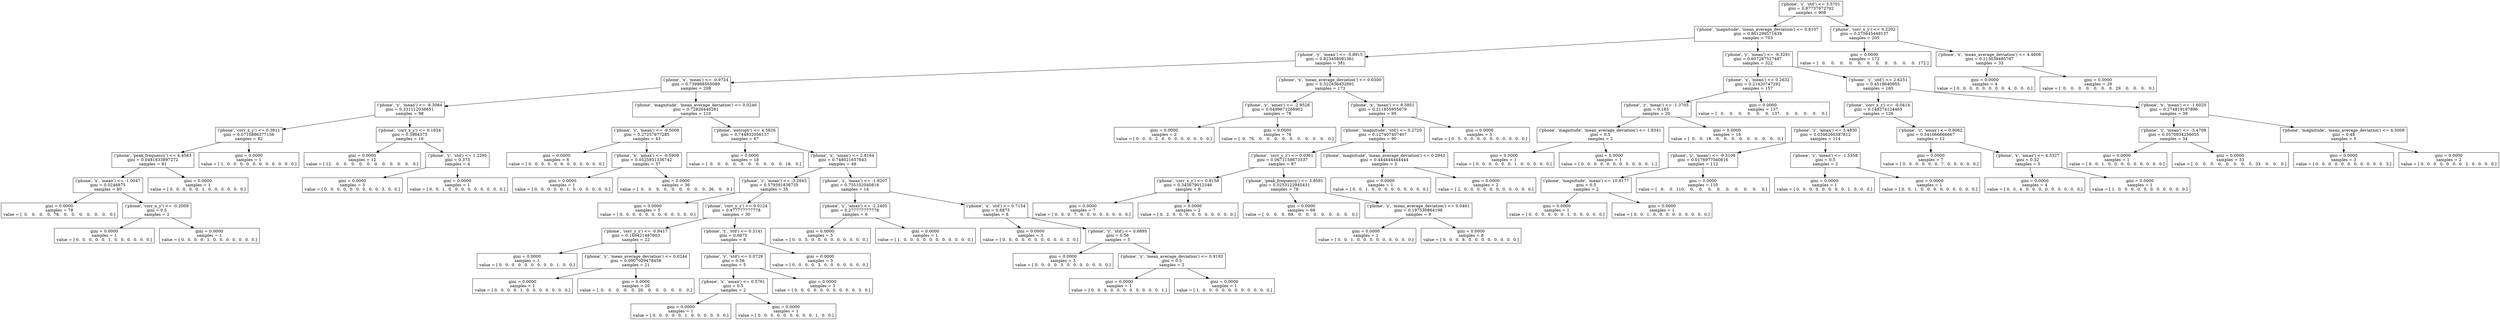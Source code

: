 digraph Tree {
0 [label="('phone', 'z', 'std') <= 3.5701\ngini = 0.87737972792\nsamples = 908", shape="box"] ;
1 [label="('phone', 'magnitude', 'mean_average_deviation') <= 0.8107\ngini = 0.861299571639\nsamples = 703", shape="box"] ;
0 -> 1 ;
2 [label="('phone', 'y', 'mean') <= -5.8915\ngini = 0.823458091361\nsamples = 381", shape="box"] ;
1 -> 2 ;
3 [label="('phone', 'x', 'mean') <= -0.9724\ngini = 0.739968565089\nsamples = 208", shape="box"] ;
2 -> 3 ;
4 [label="('phone', 'y', 'mean') <= -8.3084\ngini = 0.331112036651\nsamples = 98", shape="box"] ;
3 -> 4 ;
5 [label="('phone', 'corr_x_y') <= 0.3811\ngini = 0.0710886377156\nsamples = 82", shape="box"] ;
4 -> 5 ;
6 [label="('phone', 'peak_frequency') <= 4.4583\ngini = 0.0481633897272\nsamples = 81", shape="box"] ;
5 -> 6 ;
7 [label="('phone', 'x', 'mean') <= -1.0047\ngini = 0.0246875\nsamples = 80", shape="box"] ;
6 -> 7 ;
8 [label="gini = 0.0000\nsamples = 78\nvalue = [  0.   0.   0.   0.  78.   0.   0.   0.   0.   0.   0.   0.]", shape="box"] ;
7 -> 8 ;
9 [label="('phone', 'corr_x_y') <= -0.2009\ngini = 0.5\nsamples = 2", shape="box"] ;
7 -> 9 ;
10 [label="gini = 0.0000\nsamples = 1\nvalue = [ 0.  0.  0.  0.  0.  1.  0.  0.  0.  0.  0.  0.]", shape="box"] ;
9 -> 10 ;
11 [label="gini = 0.0000\nsamples = 1\nvalue = [ 0.  0.  0.  0.  1.  0.  0.  0.  0.  0.  0.  0.]", shape="box"] ;
9 -> 11 ;
12 [label="gini = 0.0000\nsamples = 1\nvalue = [ 0.  0.  0.  0.  0.  1.  0.  0.  0.  0.  0.  0.]", shape="box"] ;
6 -> 12 ;
13 [label="gini = 0.0000\nsamples = 1\nvalue = [ 1.  0.  0.  0.  0.  0.  0.  0.  0.  0.  0.  0.]", shape="box"] ;
5 -> 13 ;
14 [label="('phone', 'corr_x_y') <= 0.1834\ngini = 0.3984375\nsamples = 16", shape="box"] ;
4 -> 14 ;
15 [label="gini = 0.0000\nsamples = 12\nvalue = [ 12.   0.   0.   0.   0.   0.   0.   0.   0.   0.   0.   0.]", shape="box"] ;
14 -> 15 ;
16 [label="('phone', 'y', 'std') <= 1.2295\ngini = 0.375\nsamples = 4", shape="box"] ;
14 -> 16 ;
17 [label="gini = 0.0000\nsamples = 3\nvalue = [ 0.  0.  0.  0.  0.  0.  0.  0.  0.  3.  0.  0.]", shape="box"] ;
16 -> 17 ;
18 [label="gini = 0.0000\nsamples = 1\nvalue = [ 0.  0.  1.  0.  0.  0.  0.  0.  0.  0.  0.  0.]", shape="box"] ;
16 -> 18 ;
19 [label="('phone', 'magnitude', 'mean_average_deviation') <= 0.0246\ngini = 0.72826446281\nsamples = 110", shape="box"] ;
3 -> 19 ;
20 [label="('phone', 'y', 'mean') <= -9.5006\ngini = 0.27257977285\nsamples = 43", shape="box"] ;
19 -> 20 ;
21 [label="gini = 0.0000\nsamples = 6\nvalue = [ 0.  0.  0.  0.  0.  6.  0.  0.  0.  0.  0.  0.]", shape="box"] ;
20 -> 21 ;
22 [label="('phone', 'x', 'amax') <= -0.5909\ngini = 0.0525931336742\nsamples = 37", shape="box"] ;
20 -> 22 ;
23 [label="gini = 0.0000\nsamples = 1\nvalue = [ 0.  0.  0.  0.  0.  1.  0.  0.  0.  0.  0.  0.]", shape="box"] ;
22 -> 23 ;
24 [label="gini = 0.0000\nsamples = 36\nvalue = [  0.   0.   0.   0.   0.   0.   0.   0.   0.  36.   0.   0.]", shape="box"] ;
22 -> 24 ;
25 [label="('phone', 'entropy') <= 4.5826\ngini = 0.744932056137\nsamples = 67", shape="box"] ;
19 -> 25 ;
26 [label="gini = 0.0000\nsamples = 18\nvalue = [  0.   0.   0.   0.   0.   0.   0.   0.   0.   0.  18.   0.]", shape="box"] ;
25 -> 26 ;
27 [label="('phone', 'x', 'amax') <= 2.8164\ngini = 0.748021657643\nsamples = 49", shape="box"] ;
25 -> 27 ;
28 [label="('phone', 'z', 'mean') <= -3.2843\ngini = 0.579591836735\nsamples = 35", shape="box"] ;
27 -> 28 ;
29 [label="gini = 0.0000\nsamples = 5\nvalue = [ 0.  0.  0.  0.  0.  0.  0.  0.  0.  5.  0.  0.]", shape="box"] ;
28 -> 29 ;
30 [label="('phone', 'corr_y_z') <= 0.0124\ngini = 0.477777777778\nsamples = 30", shape="box"] ;
28 -> 30 ;
31 [label="('phone', 'corr_y_z') <= -0.8417\ngini = 0.169421487603\nsamples = 22", shape="box"] ;
30 -> 31 ;
32 [label="gini = 0.0000\nsamples = 1\nvalue = [ 0.  0.  0.  0.  0.  0.  0.  0.  0.  1.  0.  0.]", shape="box"] ;
31 -> 32 ;
33 [label="('phone', 'y', 'mean_average_deviation') <= 0.0244\ngini = 0.0907029478458\nsamples = 21", shape="box"] ;
31 -> 33 ;
34 [label="gini = 0.0000\nsamples = 1\nvalue = [ 0.  0.  0.  0.  1.  0.  0.  0.  0.  0.  0.  0.]", shape="box"] ;
33 -> 34 ;
35 [label="gini = 0.0000\nsamples = 20\nvalue = [  0.   0.   0.   0.   0.  20.   0.   0.   0.   0.   0.   0.]", shape="box"] ;
33 -> 35 ;
36 [label="('phone', 'z', 'std') <= 0.3141\ngini = 0.6875\nsamples = 8", shape="box"] ;
30 -> 36 ;
37 [label="('phone', 'y', 'std') <= 0.0729\ngini = 0.56\nsamples = 5", shape="box"] ;
36 -> 37 ;
38 [label="('phone', 'x', 'amax') <= 0.5761\ngini = 0.5\nsamples = 2", shape="box"] ;
37 -> 38 ;
39 [label="gini = 0.0000\nsamples = 1\nvalue = [ 0.  0.  0.  0.  0.  1.  0.  0.  0.  0.  0.  0.]", shape="box"] ;
38 -> 39 ;
40 [label="gini = 0.0000\nsamples = 1\nvalue = [ 0.  0.  0.  0.  0.  0.  0.  0.  0.  1.  0.  0.]", shape="box"] ;
38 -> 40 ;
41 [label="gini = 0.0000\nsamples = 3\nvalue = [ 0.  0.  0.  0.  0.  0.  0.  0.  0.  0.  3.  0.]", shape="box"] ;
37 -> 41 ;
42 [label="gini = 0.0000\nsamples = 3\nvalue = [ 0.  0.  0.  0.  3.  0.  0.  0.  0.  0.  0.  0.]", shape="box"] ;
36 -> 42 ;
43 [label="('phone', 'z', 'mean') <= -1.8207\ngini = 0.755102040816\nsamples = 14", shape="box"] ;
27 -> 43 ;
44 [label="('phone', 'y', 'amax') <= -2.2405\ngini = 0.277777777778\nsamples = 6", shape="box"] ;
43 -> 44 ;
45 [label="gini = 0.0000\nsamples = 5\nvalue = [ 0.  0.  5.  0.  0.  0.  0.  0.  0.  0.  0.  0.]", shape="box"] ;
44 -> 45 ;
46 [label="gini = 0.0000\nsamples = 1\nvalue = [ 1.  0.  0.  0.  0.  0.  0.  0.  0.  0.  0.  0.]", shape="box"] ;
44 -> 46 ;
47 [label="('phone', 'x', 'std') <= 0.7154\ngini = 0.6875\nsamples = 8", shape="box"] ;
43 -> 47 ;
48 [label="gini = 0.0000\nsamples = 3\nvalue = [ 0.  0.  0.  0.  0.  0.  0.  0.  0.  0.  3.  0.]", shape="box"] ;
47 -> 48 ;
49 [label="('phone', 'y', 'std') <= 0.6895\ngini = 0.56\nsamples = 5", shape="box"] ;
47 -> 49 ;
50 [label="gini = 0.0000\nsamples = 3\nvalue = [ 0.  0.  0.  0.  3.  0.  0.  0.  0.  0.  0.  0.]", shape="box"] ;
49 -> 50 ;
51 [label="('phone', 'y', 'mean_average_deviation') <= 0.9193\ngini = 0.5\nsamples = 2", shape="box"] ;
49 -> 51 ;
52 [label="gini = 0.0000\nsamples = 1\nvalue = [ 0.  0.  0.  0.  0.  0.  0.  0.  0.  0.  0.  1.]", shape="box"] ;
51 -> 52 ;
53 [label="gini = 0.0000\nsamples = 1\nvalue = [ 1.  0.  0.  0.  0.  0.  0.  0.  0.  0.  0.  0.]", shape="box"] ;
51 -> 53 ;
54 [label="('phone', 'x', 'mean_average_deviation') <= 0.0300\ngini = 0.522436432891\nsamples = 173", shape="box"] ;
2 -> 54 ;
55 [label="('phone', 'y', 'amax') <= -2.9526\ngini = 0.0499671268902\nsamples = 78", shape="box"] ;
54 -> 55 ;
56 [label="gini = 0.0000\nsamples = 2\nvalue = [ 0.  0.  0.  2.  0.  0.  0.  0.  0.  0.  0.  0.]", shape="box"] ;
55 -> 56 ;
57 [label="gini = 0.0000\nsamples = 76\nvalue = [  0.  76.   0.   0.   0.   0.   0.   0.   0.   0.   0.   0.]", shape="box"] ;
55 -> 57 ;
58 [label="('phone', 'x', 'mean') <= 8.5851\ngini = 0.211855955679\nsamples = 95", shape="box"] ;
54 -> 58 ;
59 [label="('phone', 'magnitude', 'std') <= 0.2720\ngini = 0.127407407407\nsamples = 90", shape="box"] ;
58 -> 59 ;
60 [label="('phone', 'corr_y_z') <= 0.0361\ngini = 0.0671158673537\nsamples = 87", shape="box"] ;
59 -> 60 ;
61 [label="('phone', 'corr_x_z') <= 0.8158\ngini = 0.345679012346\nsamples = 9", shape="box"] ;
60 -> 61 ;
62 [label="gini = 0.0000\nsamples = 7\nvalue = [ 0.  0.  0.  7.  0.  0.  0.  0.  0.  0.  0.  0.]", shape="box"] ;
61 -> 62 ;
63 [label="gini = 0.0000\nsamples = 2\nvalue = [ 0.  2.  0.  0.  0.  0.  0.  0.  0.  0.  0.  0.]", shape="box"] ;
61 -> 63 ;
64 [label="('phone', 'peak_frequency') <= 3.8591\ngini = 0.0253122945431\nsamples = 78", shape="box"] ;
60 -> 64 ;
65 [label="gini = 0.0000\nsamples = 69\nvalue = [  0.   0.   0.  69.   0.   0.   0.   0.   0.   0.   0.   0.]", shape="box"] ;
64 -> 65 ;
66 [label="('phone', 'y', 'mean_average_deviation') <= 0.0461\ngini = 0.197530864198\nsamples = 9", shape="box"] ;
64 -> 66 ;
67 [label="gini = 0.0000\nsamples = 1\nvalue = [ 0.  0.  1.  0.  0.  0.  0.  0.  0.  0.  0.  0.]", shape="box"] ;
66 -> 67 ;
68 [label="gini = 0.0000\nsamples = 8\nvalue = [ 0.  0.  0.  8.  0.  0.  0.  0.  0.  0.  0.  0.]", shape="box"] ;
66 -> 68 ;
69 [label="('phone', 'magnitude', 'mean_average_deviation') <= 0.2943\ngini = 0.444444444444\nsamples = 3", shape="box"] ;
59 -> 69 ;
70 [label="gini = 0.0000\nsamples = 1\nvalue = [ 0.  0.  1.  0.  0.  0.  0.  0.  0.  0.  0.  0.]", shape="box"] ;
69 -> 70 ;
71 [label="gini = 0.0000\nsamples = 2\nvalue = [ 2.  0.  0.  0.  0.  0.  0.  0.  0.  0.  0.  0.]", shape="box"] ;
69 -> 71 ;
72 [label="gini = 0.0000\nsamples = 5\nvalue = [ 0.  5.  0.  0.  0.  0.  0.  0.  0.  0.  0.  0.]", shape="box"] ;
58 -> 72 ;
73 [label="('phone', 'y', 'mean') <= -9.3291\ngini = 0.607287527487\nsamples = 322", shape="box"] ;
1 -> 73 ;
74 [label="('phone', 'x', 'mean') <= 0.2632\ngini = 0.21420747292\nsamples = 157", shape="box"] ;
73 -> 74 ;
75 [label="('phone', 'z', 'mean') <= -1.3705\ngini = 0.185\nsamples = 20", shape="box"] ;
74 -> 75 ;
76 [label="('phone', 'magnitude', 'mean_average_deviation') <= 1.8341\ngini = 0.5\nsamples = 2", shape="box"] ;
75 -> 76 ;
77 [label="gini = 0.0000\nsamples = 1\nvalue = [ 0.  0.  0.  0.  0.  0.  1.  0.  0.  0.  0.  0.]", shape="box"] ;
76 -> 77 ;
78 [label="gini = 0.0000\nsamples = 1\nvalue = [ 0.  0.  0.  0.  0.  0.  0.  0.  0.  0.  0.  1.]", shape="box"] ;
76 -> 78 ;
79 [label="gini = 0.0000\nsamples = 18\nvalue = [  0.   0.  18.   0.   0.   0.   0.   0.   0.   0.   0.   0.]", shape="box"] ;
75 -> 79 ;
80 [label="gini = 0.0000\nsamples = 137\nvalue = [   0.    0.    0.    0.    0.    0.  137.    0.    0.    0.    0.    0.]", shape="box"] ;
74 -> 80 ;
81 [label="('phone', 'z', 'std') <= 2.6251\ngini = 0.4518640955\nsamples = 165", shape="box"] ;
73 -> 81 ;
82 [label="('phone', 'corr_x_z') <= -0.0414\ngini = 0.148274124465\nsamples = 126", shape="box"] ;
81 -> 82 ;
83 [label="('phone', 'z', 'amax') <= 3.4830\ngini = 0.0346260387812\nsamples = 114", shape="box"] ;
82 -> 83 ;
84 [label="('phone', 'y', 'mean') <= -9.3106\ngini = 0.0176977040816\nsamples = 112", shape="box"] ;
83 -> 84 ;
85 [label="('phone', 'magnitude', 'mean') <= 10.6177\ngini = 0.5\nsamples = 2", shape="box"] ;
84 -> 85 ;
86 [label="gini = 0.0000\nsamples = 1\nvalue = [ 0.  0.  0.  0.  0.  0.  1.  0.  0.  0.  0.  0.]", shape="box"] ;
85 -> 86 ;
87 [label="gini = 0.0000\nsamples = 1\nvalue = [ 0.  0.  1.  0.  0.  0.  0.  0.  0.  0.  0.  0.]", shape="box"] ;
85 -> 87 ;
88 [label="gini = 0.0000\nsamples = 110\nvalue = [   0.    0.  110.    0.    0.    0.    0.    0.    0.    0.    0.    0.]", shape="box"] ;
84 -> 88 ;
89 [label="('phone', 'z', 'mean') <= -1.5358\ngini = 0.5\nsamples = 2", shape="box"] ;
83 -> 89 ;
90 [label="gini = 0.0000\nsamples = 1\nvalue = [ 0.  0.  0.  0.  0.  0.  0.  0.  1.  0.  0.  0.]", shape="box"] ;
89 -> 90 ;
91 [label="gini = 0.0000\nsamples = 1\nvalue = [ 0.  0.  1.  0.  0.  0.  0.  0.  0.  0.  0.  0.]", shape="box"] ;
89 -> 91 ;
92 [label="('phone', 'z', 'amax') <= 0.8062\ngini = 0.541666666667\nsamples = 12", shape="box"] ;
82 -> 92 ;
93 [label="gini = 0.0000\nsamples = 7\nvalue = [ 0.  0.  0.  0.  0.  0.  7.  0.  0.  0.  0.  0.]", shape="box"] ;
92 -> 93 ;
94 [label="('phone', 'x', 'amax') <= 4.3327\ngini = 0.32\nsamples = 5", shape="box"] ;
92 -> 94 ;
95 [label="gini = 0.0000\nsamples = 4\nvalue = [ 0.  0.  4.  0.  0.  0.  0.  0.  0.  0.  0.  0.]", shape="box"] ;
94 -> 95 ;
96 [label="gini = 0.0000\nsamples = 1\nvalue = [ 1.  0.  0.  0.  0.  0.  0.  0.  0.  0.  0.  0.]", shape="box"] ;
94 -> 96 ;
97 [label="('phone', 'x', 'mean') <= -1.6020\ngini = 0.274819197896\nsamples = 39", shape="box"] ;
81 -> 97 ;
98 [label="('phone', 'z', 'mean') <= -3.4708\ngini = 0.0570934256055\nsamples = 34", shape="box"] ;
97 -> 98 ;
99 [label="gini = 0.0000\nsamples = 1\nvalue = [ 0.  0.  1.  0.  0.  0.  0.  0.  0.  0.  0.  0.]", shape="box"] ;
98 -> 99 ;
100 [label="gini = 0.0000\nsamples = 33\nvalue = [  0.   0.   0.   0.   0.   0.   0.   0.  33.   0.   0.   0.]", shape="box"] ;
98 -> 100 ;
101 [label="('phone', 'magnitude', 'mean_average_deviation') <= 4.5009\ngini = 0.48\nsamples = 5", shape="box"] ;
97 -> 101 ;
102 [label="gini = 0.0000\nsamples = 3\nvalue = [ 0.  0.  0.  0.  0.  0.  0.  0.  0.  0.  0.  3.]", shape="box"] ;
101 -> 102 ;
103 [label="gini = 0.0000\nsamples = 2\nvalue = [ 0.  0.  0.  0.  0.  0.  0.  2.  0.  0.  0.  0.]", shape="box"] ;
101 -> 103 ;
104 [label="('phone', 'corr_x_y') <= 0.2202\ngini = 0.275645449137\nsamples = 205", shape="box"] ;
0 -> 104 ;
105 [label="gini = 0.0000\nsamples = 172\nvalue = [   0.    0.    0.    0.    0.    0.    0.    0.    0.    0.    0.  172.]", shape="box"] ;
104 -> 105 ;
106 [label="('phone', 'x', 'mean_average_deviation') <= 4.4608\ngini = 0.213039485767\nsamples = 33", shape="box"] ;
104 -> 106 ;
107 [label="gini = 0.0000\nsamples = 4\nvalue = [ 0.  0.  0.  0.  0.  0.  0.  0.  4.  0.  0.  0.]", shape="box"] ;
106 -> 107 ;
108 [label="gini = 0.0000\nsamples = 29\nvalue = [  0.   0.   0.   0.   0.   0.   0.  29.   0.   0.   0.   0.]", shape="box"] ;
106 -> 108 ;
}